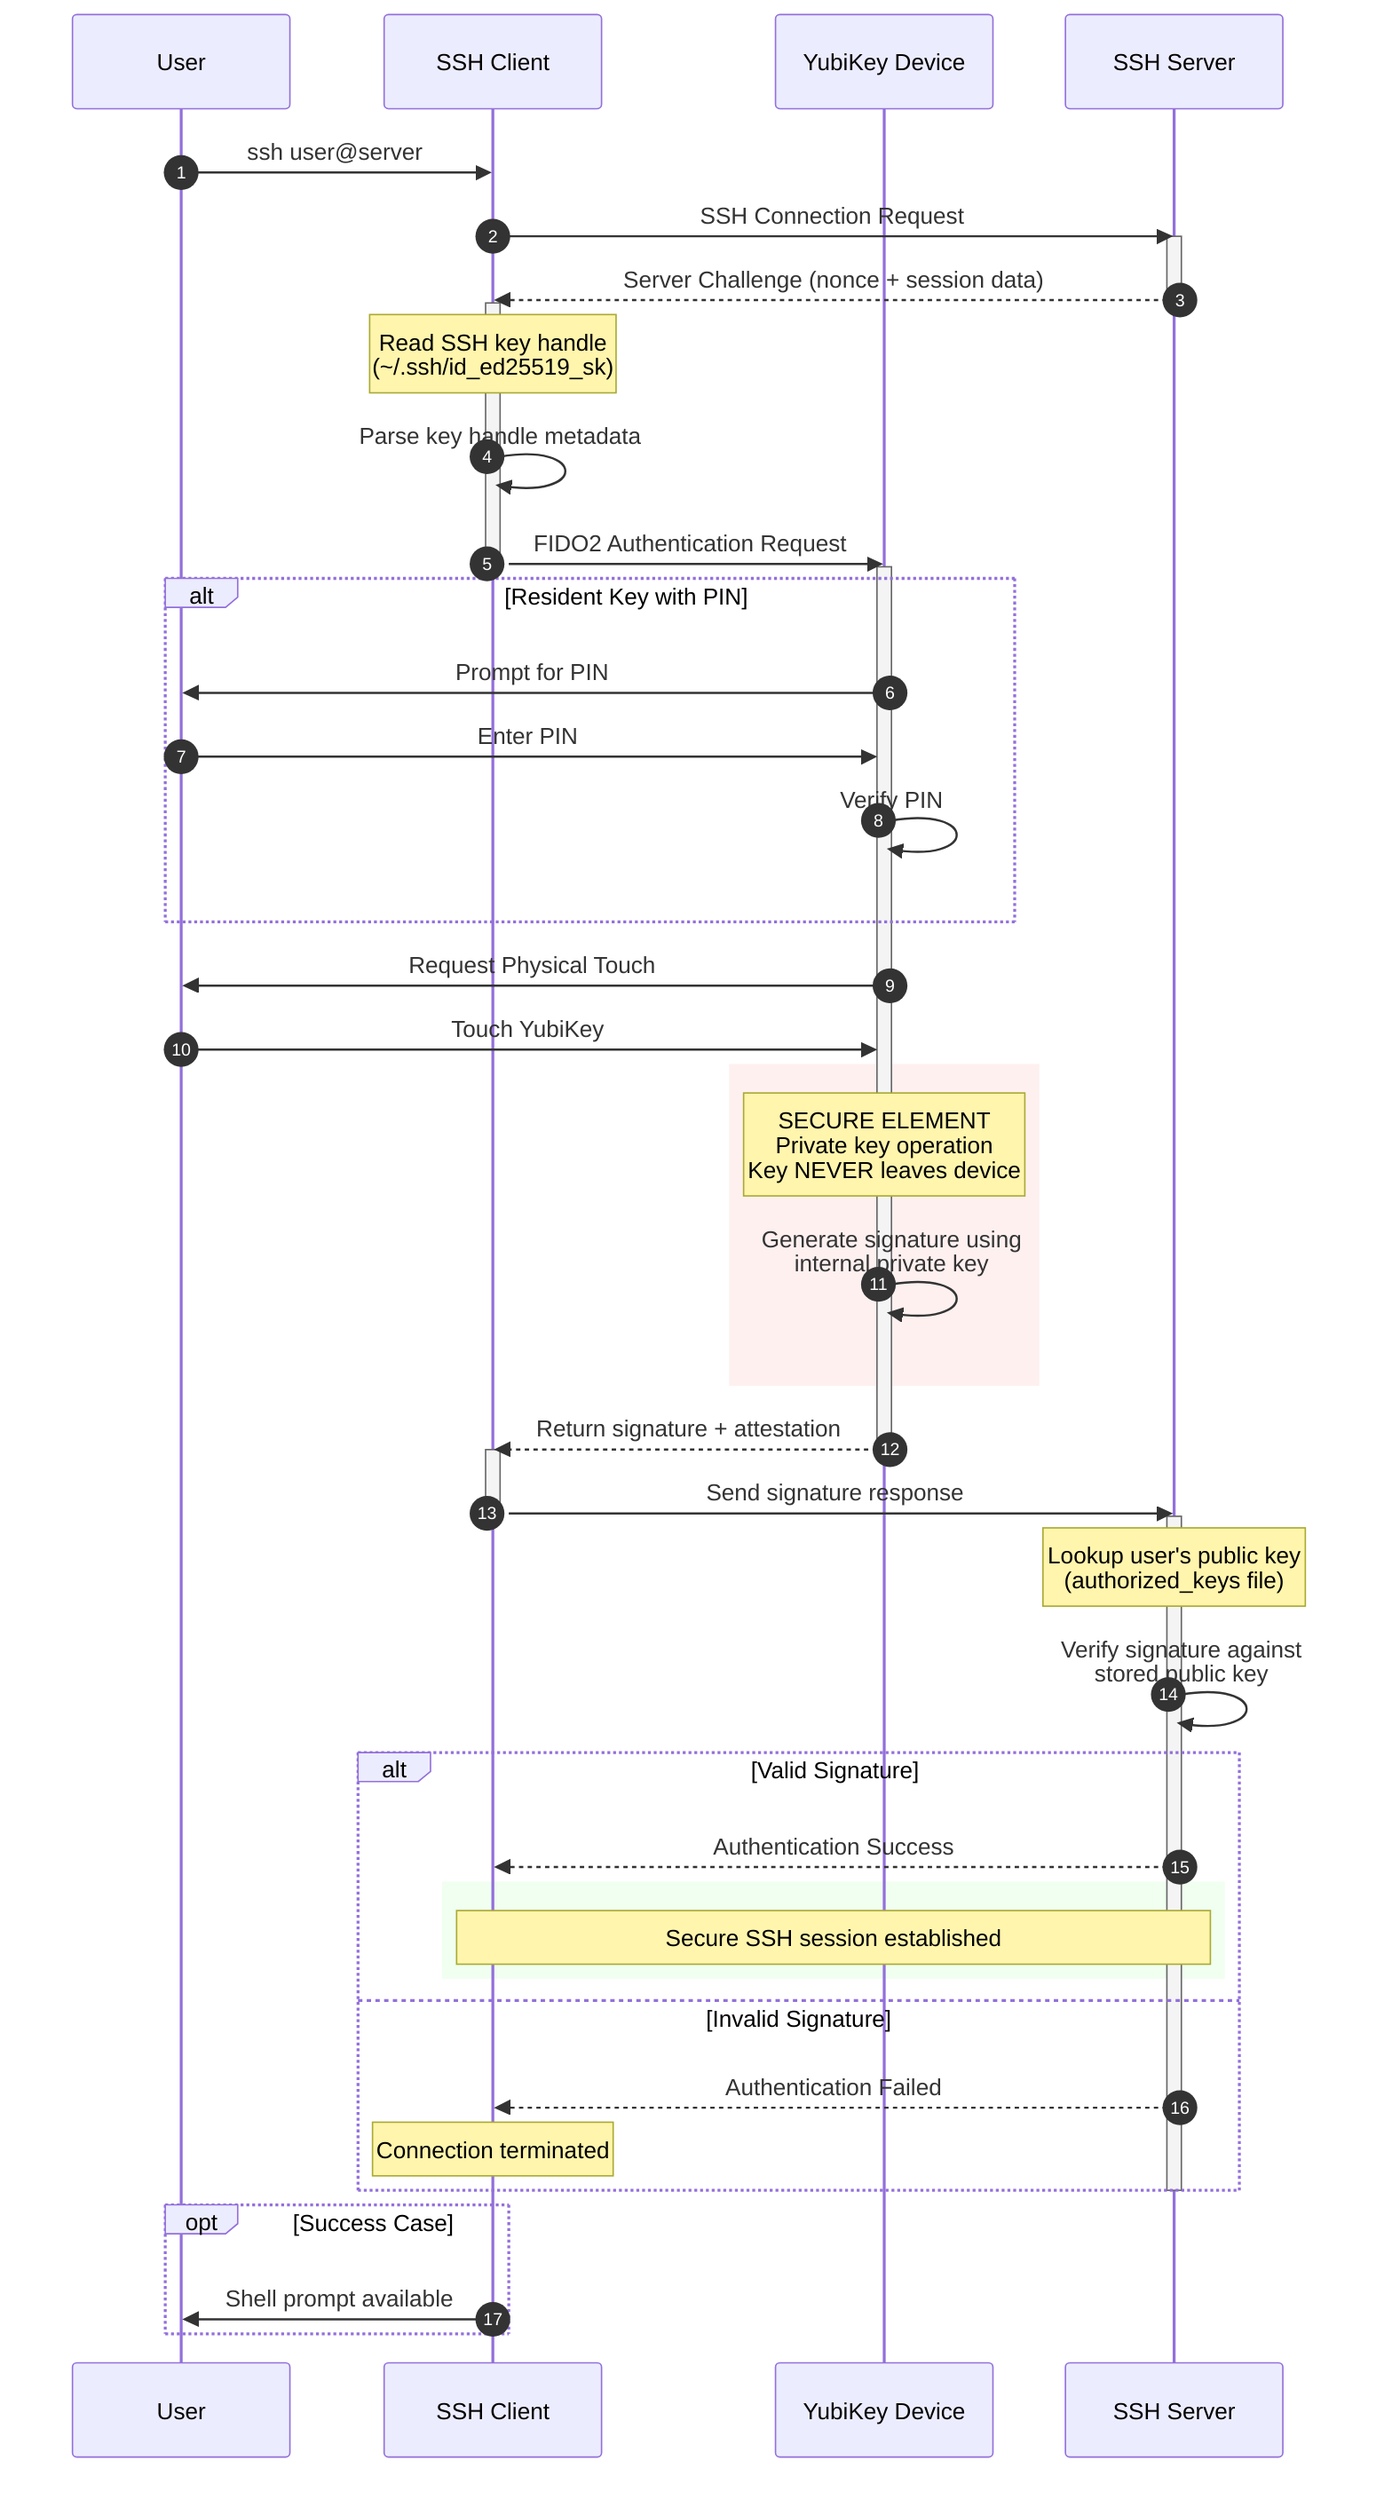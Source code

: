 sequenceDiagram
    autonumber
    participant User as User
    participant Client as SSH Client
    participant YubiKey as YubiKey Device
    participant Server as SSH Server

    User->>Client: ssh user@server
    Client->>Server: SSH Connection Request
    activate Server
    Server-->>Client: Server Challenge (nonce + session data)
    deactivate Server

    activate Client
    Note over Client: Read SSH key handle<br/>(~/.ssh/id_ed25519_sk)
    Client->>Client: Parse key handle metadata
    Client->>YubiKey: FIDO2 Authentication Request
    deactivate Client

    activate YubiKey
    alt Resident Key with PIN
        YubiKey->>User: Prompt for PIN
        User->>YubiKey: Enter PIN
        YubiKey->>YubiKey: Verify PIN
    end
    
    YubiKey->>User: Request Physical Touch
    User->>YubiKey: Touch YubiKey
    
    rect rgb(255, 240, 240)
        Note over YubiKey: SECURE ELEMENT<br/>Private key operation<br/>Key NEVER leaves device
        YubiKey->>YubiKey: Generate signature using<br/>internal private key
    end
    
    YubiKey-->>Client: Return signature + attestation
    deactivate YubiKey

    activate Client
    Client->>Server: Send signature response
    deactivate Client

    activate Server
    Note over Server: Lookup user's public key<br/>(authorized_keys file)
    Server->>Server: Verify signature against<br/>stored public key
    
    alt Valid Signature
        Server-->>Client: Authentication Success
        rect rgb(240, 255, 240)
            Note over Client,Server: Secure SSH session established
        end
    else Invalid Signature
        Server-->>Client: Authentication Failed
        Note over Client: Connection terminated
    end
    deactivate Server

    opt Success Case
        Client->>User: Shell prompt available
    end
